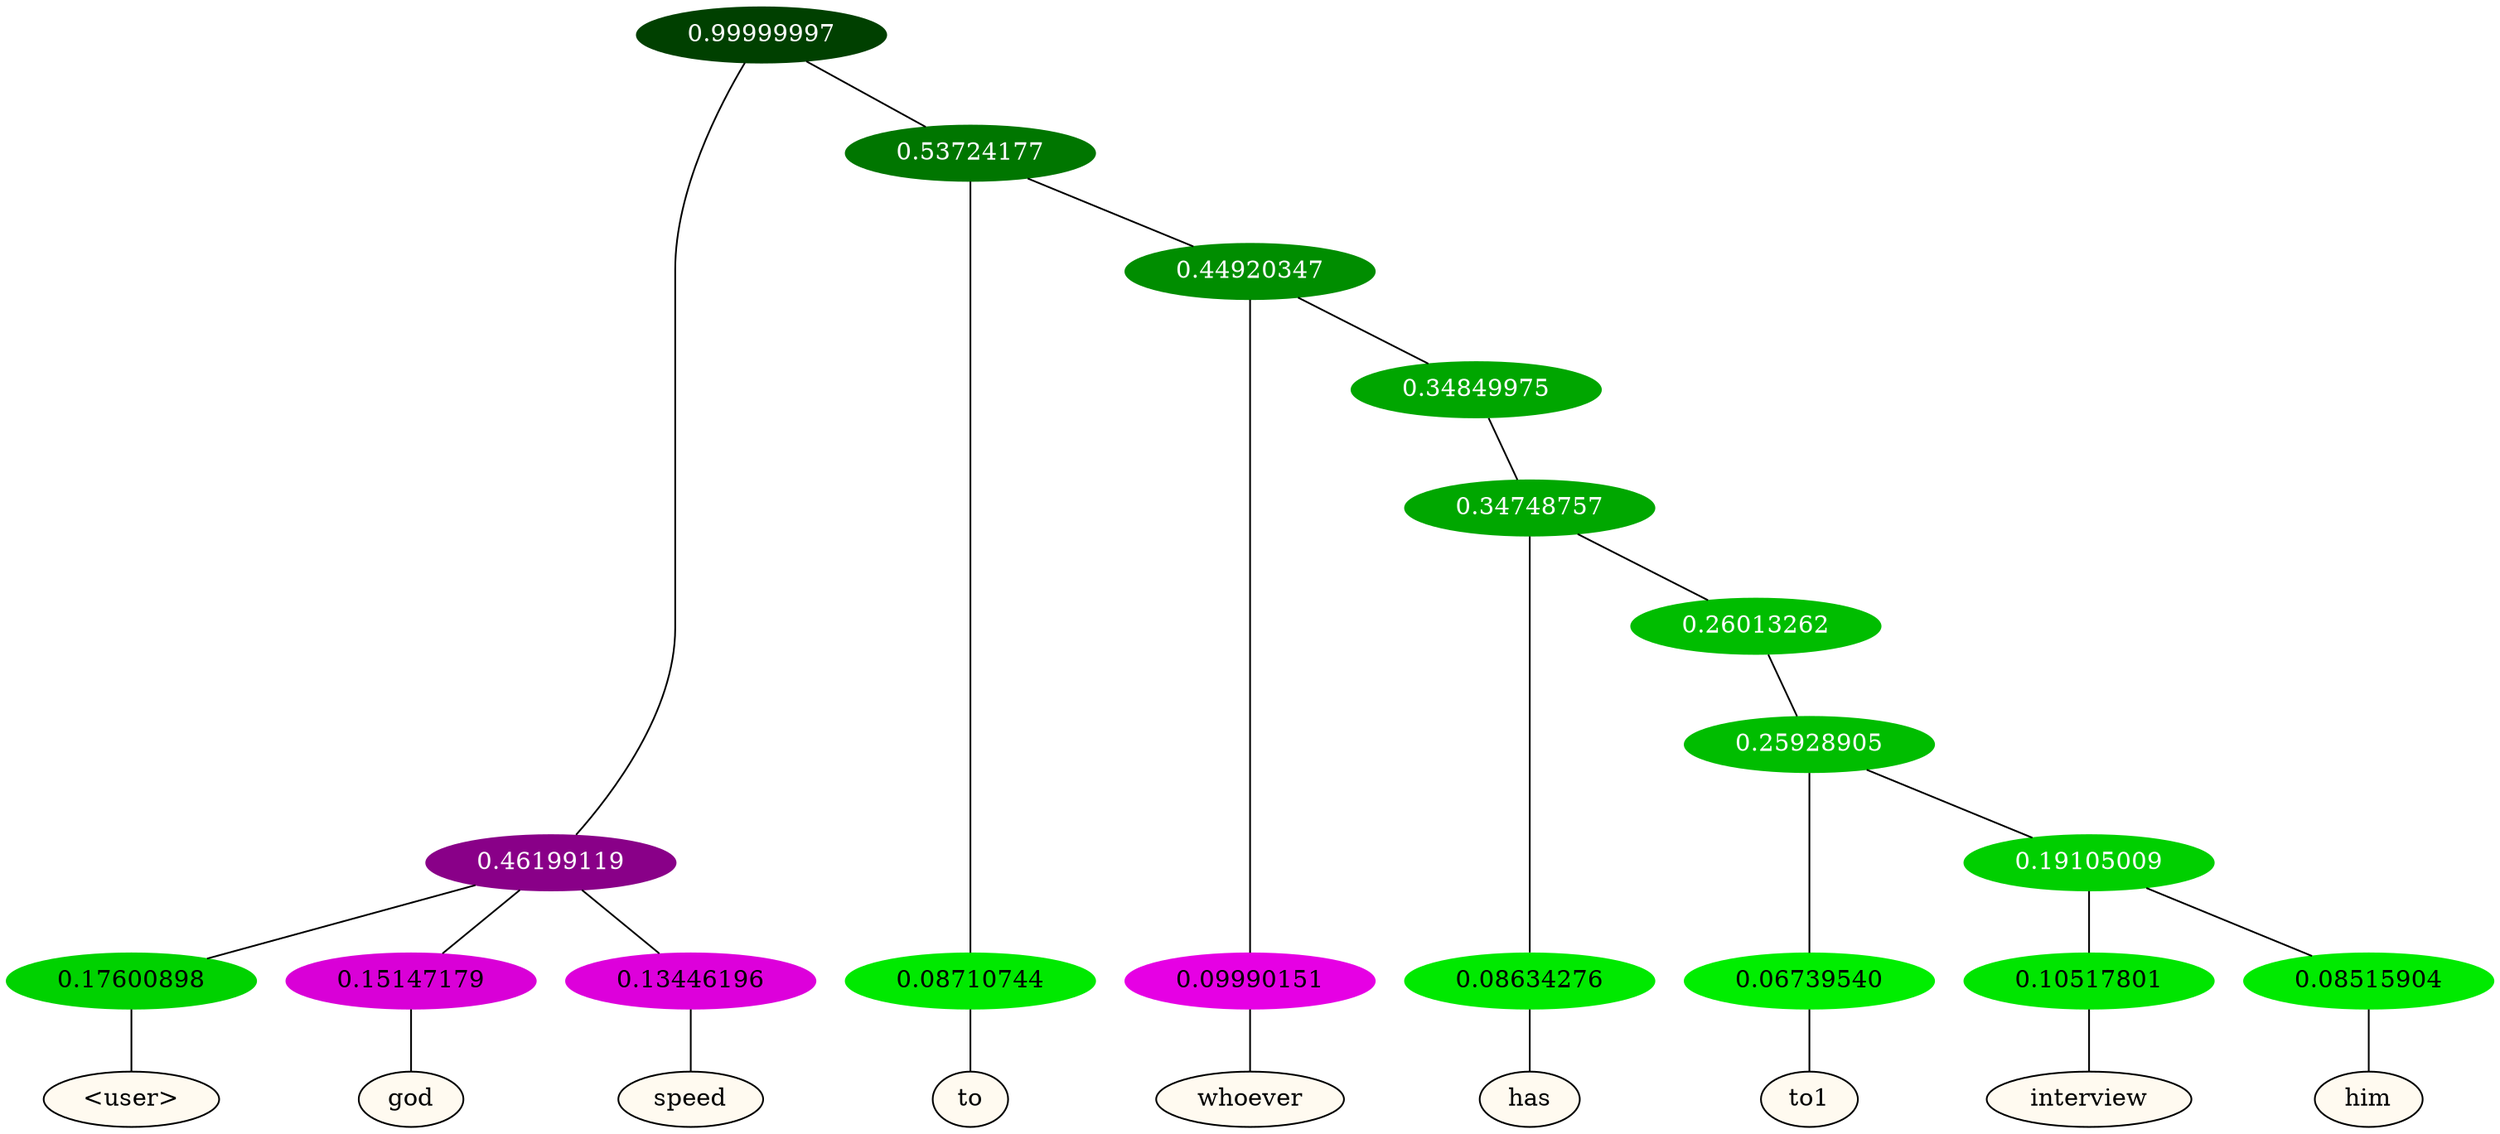 graph {
	node [format=png height=0.15 nodesep=0.001 ordering=out overlap=prism overlap_scaling=0.01 ranksep=0.001 ratio=0.2 style=filled width=0.15]
	{
		rank=same
		a_w_3 [label="\<user\>" color=black fillcolor=floralwhite style="filled,solid"]
		a_w_4 [label=god color=black fillcolor=floralwhite style="filled,solid"]
		a_w_5 [label=speed color=black fillcolor=floralwhite style="filled,solid"]
		a_w_6 [label=to color=black fillcolor=floralwhite style="filled,solid"]
		a_w_8 [label=whoever color=black fillcolor=floralwhite style="filled,solid"]
		a_w_11 [label=has color=black fillcolor=floralwhite style="filled,solid"]
		a_w_14 [label=to1 color=black fillcolor=floralwhite style="filled,solid"]
		a_w_16 [label=interview color=black fillcolor=floralwhite style="filled,solid"]
		a_w_17 [label=him color=black fillcolor=floralwhite style="filled,solid"]
	}
	a_n_3 -- a_w_3
	a_n_4 -- a_w_4
	a_n_5 -- a_w_5
	a_n_6 -- a_w_6
	a_n_8 -- a_w_8
	a_n_11 -- a_w_11
	a_n_14 -- a_w_14
	a_n_16 -- a_w_16
	a_n_17 -- a_w_17
	{
		rank=same
		a_n_3 [label=0.17600898 color="0.334 1.000 0.824" fontcolor=black]
		a_n_4 [label=0.15147179 color="0.835 1.000 0.849" fontcolor=black]
		a_n_5 [label=0.13446196 color="0.835 1.000 0.866" fontcolor=black]
		a_n_6 [label=0.08710744 color="0.334 1.000 0.913" fontcolor=black]
		a_n_8 [label=0.09990151 color="0.835 1.000 0.900" fontcolor=black]
		a_n_11 [label=0.08634276 color="0.334 1.000 0.914" fontcolor=black]
		a_n_14 [label=0.06739540 color="0.334 1.000 0.933" fontcolor=black]
		a_n_16 [label=0.10517801 color="0.334 1.000 0.895" fontcolor=black]
		a_n_17 [label=0.08515904 color="0.334 1.000 0.915" fontcolor=black]
	}
	a_n_0 [label=0.99999997 color="0.334 1.000 0.250" fontcolor=grey99]
	a_n_1 [label=0.46199119 color="0.835 1.000 0.538" fontcolor=grey99]
	a_n_0 -- a_n_1
	a_n_2 [label=0.53724177 color="0.334 1.000 0.463" fontcolor=grey99]
	a_n_0 -- a_n_2
	a_n_1 -- a_n_3
	a_n_1 -- a_n_4
	a_n_1 -- a_n_5
	a_n_2 -- a_n_6
	a_n_7 [label=0.44920347 color="0.334 1.000 0.551" fontcolor=grey99]
	a_n_2 -- a_n_7
	a_n_7 -- a_n_8
	a_n_9 [label=0.34849975 color="0.334 1.000 0.652" fontcolor=grey99]
	a_n_7 -- a_n_9
	a_n_10 [label=0.34748757 color="0.334 1.000 0.653" fontcolor=grey99]
	a_n_9 -- a_n_10
	a_n_10 -- a_n_11
	a_n_12 [label=0.26013262 color="0.334 1.000 0.740" fontcolor=grey99]
	a_n_10 -- a_n_12
	a_n_13 [label=0.25928905 color="0.334 1.000 0.741" fontcolor=grey99]
	a_n_12 -- a_n_13
	a_n_13 -- a_n_14
	a_n_15 [label=0.19105009 color="0.334 1.000 0.809" fontcolor=grey99]
	a_n_13 -- a_n_15
	a_n_15 -- a_n_16
	a_n_15 -- a_n_17
}
